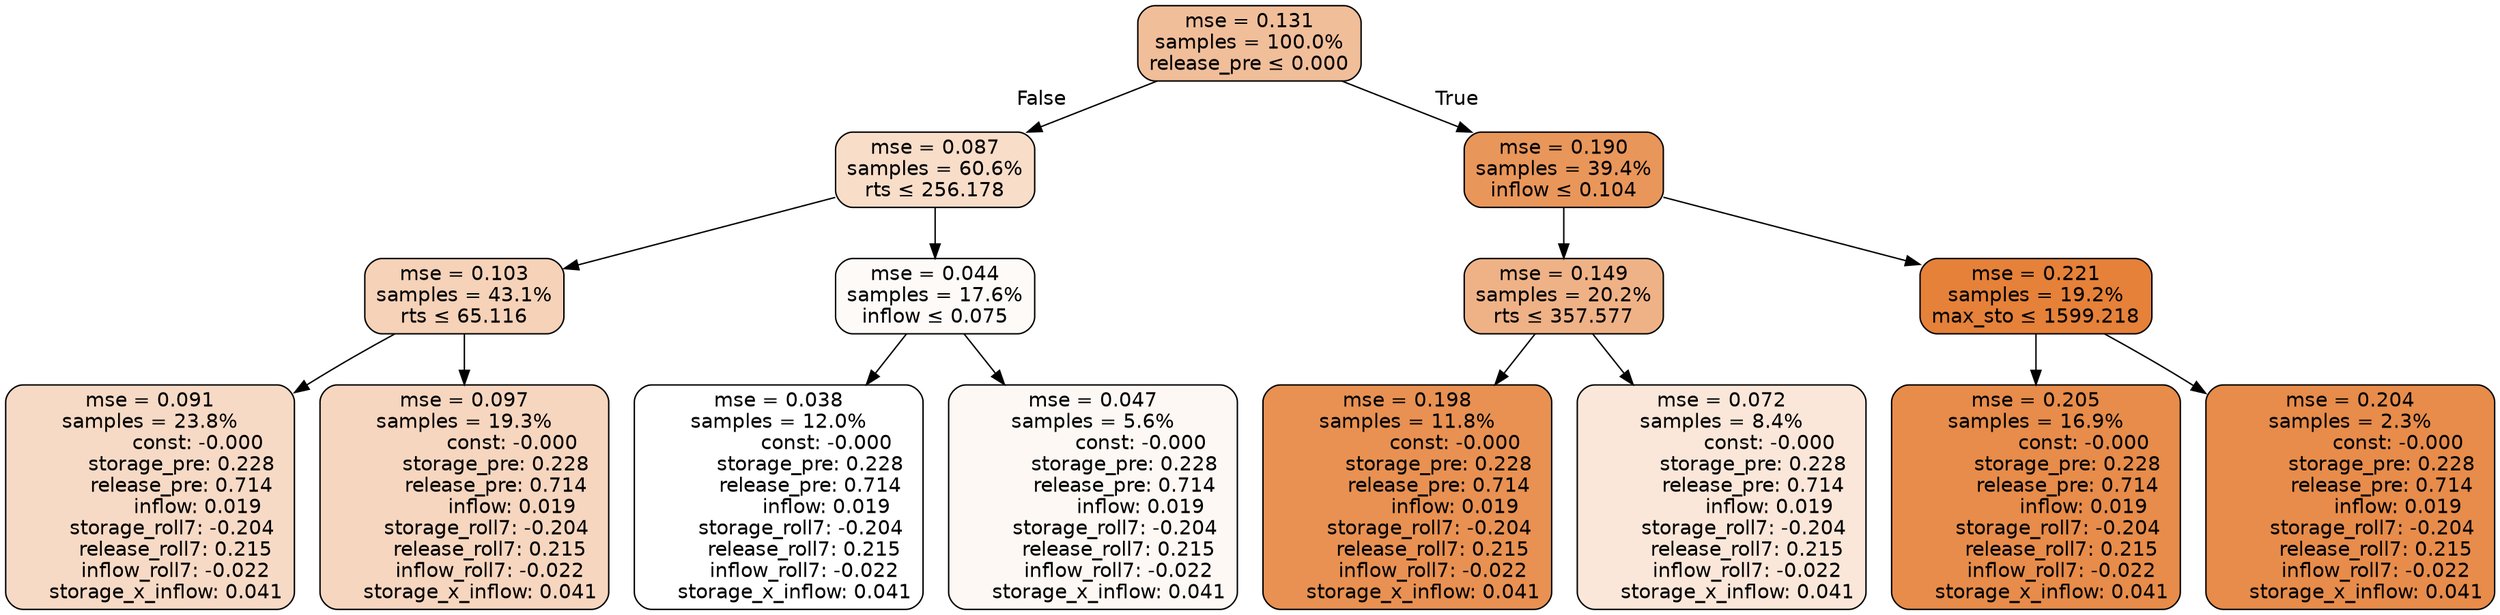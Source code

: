 digraph tree {
node [shape=rectangle, style="filled, rounded", color="black", fontname=helvetica] ;
edge [fontname=helvetica] ;
	"0" [label="mse = 0.131
samples = 100.0%
release_pre &le; 0.000", fillcolor="#f1be9a"]
	"1" [label="mse = 0.087
samples = 60.6%
rts &le; 256.178", fillcolor="#f8ddc9"]
	"2" [label="mse = 0.103
samples = 43.1%
rts &le; 65.116", fillcolor="#f5d2b8"]
	"3" [label="mse = 0.091
samples = 23.8%
               const: -0.000
          storage_pre: 0.228
          release_pre: 0.714
               inflow: 0.019
       storage_roll7: -0.204
        release_roll7: 0.215
        inflow_roll7: -0.022
     storage_x_inflow: 0.041", fillcolor="#f7dac5"]
	"4" [label="mse = 0.097
samples = 19.3%
               const: -0.000
          storage_pre: 0.228
          release_pre: 0.714
               inflow: 0.019
       storage_roll7: -0.204
        release_roll7: 0.215
        inflow_roll7: -0.022
     storage_x_inflow: 0.041", fillcolor="#f6d6bf"]
	"5" [label="mse = 0.044
samples = 17.6%
inflow &le; 0.075", fillcolor="#fefaf8"]
	"6" [label="mse = 0.038
samples = 12.0%
               const: -0.000
          storage_pre: 0.228
          release_pre: 0.714
               inflow: 0.019
       storage_roll7: -0.204
        release_roll7: 0.215
        inflow_roll7: -0.022
     storage_x_inflow: 0.041", fillcolor="#ffffff"]
	"7" [label="mse = 0.047
samples = 5.6%
               const: -0.000
          storage_pre: 0.228
          release_pre: 0.714
               inflow: 0.019
       storage_roll7: -0.204
        release_roll7: 0.215
        inflow_roll7: -0.022
     storage_x_inflow: 0.041", fillcolor="#fdf8f4"]
	"8" [label="mse = 0.190
samples = 39.4%
inflow &le; 0.104", fillcolor="#e9965a"]
	"9" [label="mse = 0.149
samples = 20.2%
rts &le; 357.577", fillcolor="#efb287"]
	"10" [label="mse = 0.198
samples = 11.8%
               const: -0.000
          storage_pre: 0.228
          release_pre: 0.714
               inflow: 0.019
       storage_roll7: -0.204
        release_roll7: 0.215
        inflow_roll7: -0.022
     storage_x_inflow: 0.041", fillcolor="#e89152"]
	"11" [label="mse = 0.072
samples = 8.4%
               const: -0.000
          storage_pre: 0.228
          release_pre: 0.714
               inflow: 0.019
       storage_roll7: -0.204
        release_roll7: 0.215
        inflow_roll7: -0.022
     storage_x_inflow: 0.041", fillcolor="#fae7d9"]
	"12" [label="mse = 0.221
samples = 19.2%
max_sto &le; 1599.218", fillcolor="#e58139"]
	"13" [label="mse = 0.205
samples = 16.9%
               const: -0.000
          storage_pre: 0.228
          release_pre: 0.714
               inflow: 0.019
       storage_roll7: -0.204
        release_roll7: 0.215
        inflow_roll7: -0.022
     storage_x_inflow: 0.041", fillcolor="#e78c4a"]
	"14" [label="mse = 0.204
samples = 2.3%
               const: -0.000
          storage_pre: 0.228
          release_pre: 0.714
               inflow: 0.019
       storage_roll7: -0.204
        release_roll7: 0.215
        inflow_roll7: -0.022
     storage_x_inflow: 0.041", fillcolor="#e78c4b"]

	"0" -> "1" [labeldistance=2.5, labelangle=45, headlabel="False"]
	"1" -> "2"
	"2" -> "3"
	"2" -> "4"
	"1" -> "5"
	"5" -> "6"
	"5" -> "7"
	"0" -> "8" [labeldistance=2.5, labelangle=-45, headlabel="True"]
	"8" -> "9"
	"9" -> "10"
	"9" -> "11"
	"8" -> "12"
	"12" -> "13"
	"12" -> "14"
}